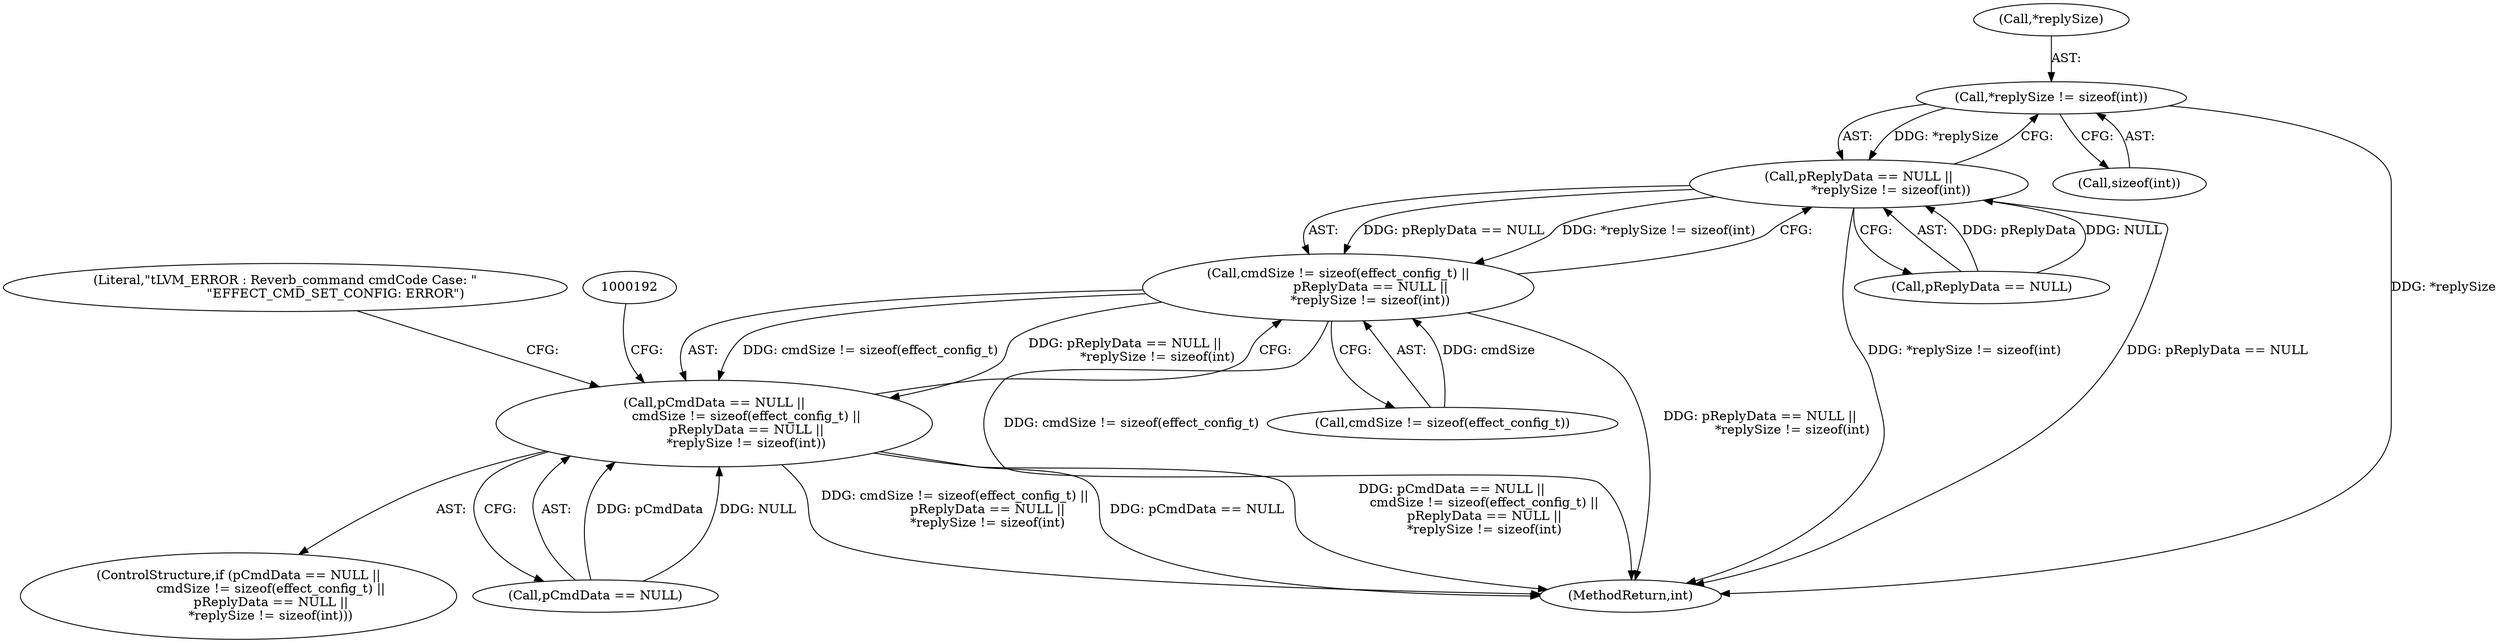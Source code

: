 digraph "0_Android_aeea52da00d210587fb3ed895de3d5f2e0264c88_6@pointer" {
"1000178" [label="(Call,*replySize != sizeof(int))"];
"1000174" [label="(Call,pReplyData == NULL ||\n                *replySize != sizeof(int))"];
"1000169" [label="(Call,cmdSize != sizeof(effect_config_t) ||\n                pReplyData == NULL ||\n                *replySize != sizeof(int))"];
"1000165" [label="(Call,pCmdData == NULL ||\n                cmdSize != sizeof(effect_config_t) ||\n                pReplyData == NULL ||\n                *replySize != sizeof(int))"];
"1000166" [label="(Call,pCmdData == NULL)"];
"1000175" [label="(Call,pReplyData == NULL)"];
"1000164" [label="(ControlStructure,if (pCmdData == NULL ||\n                cmdSize != sizeof(effect_config_t) ||\n                pReplyData == NULL ||\n                *replySize != sizeof(int)))"];
"1000174" [label="(Call,pReplyData == NULL ||\n                *replySize != sizeof(int))"];
"1000170" [label="(Call,cmdSize != sizeof(effect_config_t))"];
"1000179" [label="(Call,*replySize)"];
"1000181" [label="(Call,sizeof(int))"];
"1000169" [label="(Call,cmdSize != sizeof(effect_config_t) ||\n                pReplyData == NULL ||\n                *replySize != sizeof(int))"];
"1000185" [label="(Literal,\"\tLVM_ERROR : Reverb_command cmdCode Case: \"\n                         \"EFFECT_CMD_SET_CONFIG: ERROR\")"];
"1000641" [label="(MethodReturn,int)"];
"1000165" [label="(Call,pCmdData == NULL ||\n                cmdSize != sizeof(effect_config_t) ||\n                pReplyData == NULL ||\n                *replySize != sizeof(int))"];
"1000178" [label="(Call,*replySize != sizeof(int))"];
"1000178" -> "1000174"  [label="AST: "];
"1000178" -> "1000181"  [label="CFG: "];
"1000179" -> "1000178"  [label="AST: "];
"1000181" -> "1000178"  [label="AST: "];
"1000174" -> "1000178"  [label="CFG: "];
"1000178" -> "1000641"  [label="DDG: *replySize"];
"1000178" -> "1000174"  [label="DDG: *replySize"];
"1000174" -> "1000169"  [label="AST: "];
"1000174" -> "1000175"  [label="CFG: "];
"1000175" -> "1000174"  [label="AST: "];
"1000169" -> "1000174"  [label="CFG: "];
"1000174" -> "1000641"  [label="DDG: *replySize != sizeof(int)"];
"1000174" -> "1000641"  [label="DDG: pReplyData == NULL"];
"1000174" -> "1000169"  [label="DDG: pReplyData == NULL"];
"1000174" -> "1000169"  [label="DDG: *replySize != sizeof(int)"];
"1000175" -> "1000174"  [label="DDG: pReplyData"];
"1000175" -> "1000174"  [label="DDG: NULL"];
"1000169" -> "1000165"  [label="AST: "];
"1000169" -> "1000170"  [label="CFG: "];
"1000170" -> "1000169"  [label="AST: "];
"1000165" -> "1000169"  [label="CFG: "];
"1000169" -> "1000641"  [label="DDG: cmdSize != sizeof(effect_config_t)"];
"1000169" -> "1000641"  [label="DDG: pReplyData == NULL ||\n                *replySize != sizeof(int)"];
"1000169" -> "1000165"  [label="DDG: cmdSize != sizeof(effect_config_t)"];
"1000169" -> "1000165"  [label="DDG: pReplyData == NULL ||\n                *replySize != sizeof(int)"];
"1000170" -> "1000169"  [label="DDG: cmdSize"];
"1000165" -> "1000164"  [label="AST: "];
"1000165" -> "1000166"  [label="CFG: "];
"1000166" -> "1000165"  [label="AST: "];
"1000185" -> "1000165"  [label="CFG: "];
"1000192" -> "1000165"  [label="CFG: "];
"1000165" -> "1000641"  [label="DDG: cmdSize != sizeof(effect_config_t) ||\n                pReplyData == NULL ||\n                *replySize != sizeof(int)"];
"1000165" -> "1000641"  [label="DDG: pCmdData == NULL"];
"1000165" -> "1000641"  [label="DDG: pCmdData == NULL ||\n                cmdSize != sizeof(effect_config_t) ||\n                pReplyData == NULL ||\n                *replySize != sizeof(int)"];
"1000166" -> "1000165"  [label="DDG: pCmdData"];
"1000166" -> "1000165"  [label="DDG: NULL"];
}
